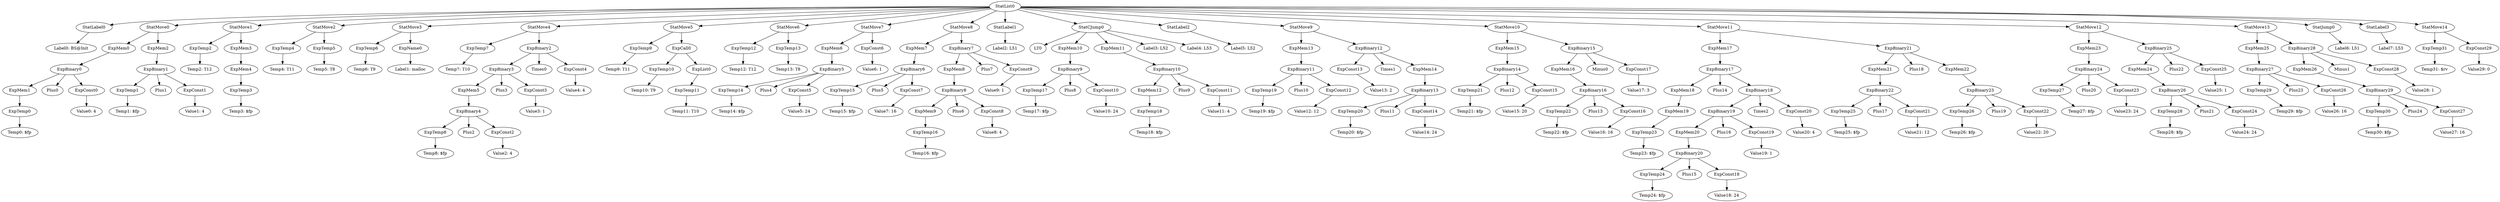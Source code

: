 digraph {
	ordering = out;
	StatMove14 -> ExpTemp31;
	StatMove14 -> ExpConst29;
	StatJump0 -> "Label6: L51";
	ExpConst27 -> "Value27: 16";
	ExpTemp30 -> "Temp30: $fp";
	StatMove13 -> ExpMem25;
	StatMove13 -> ExpBinary28;
	ExpMem26 -> ExpBinary29;
	ExpMem25 -> ExpBinary27;
	ExpConst25 -> "Value25: 1";
	ExpBinary25 -> ExpMem24;
	ExpBinary25 -> Plus22;
	ExpBinary25 -> ExpConst25;
	ExpMem24 -> ExpBinary26;
	ExpBinary26 -> ExpTemp28;
	ExpBinary26 -> Plus21;
	ExpBinary26 -> ExpConst24;
	ExpMem23 -> ExpBinary24;
	ExpTemp29 -> "Temp29: $fp";
	ExpBinary24 -> ExpTemp27;
	ExpBinary24 -> Plus20;
	ExpBinary24 -> ExpConst23;
	ExpTemp27 -> "Temp27: $fp";
	ExpMem22 -> ExpBinary23;
	ExpConst22 -> "Value22: 20";
	ExpTemp26 -> "Temp26: $fp";
	ExpBinary21 -> ExpMem21;
	ExpBinary21 -> Plus18;
	ExpBinary21 -> ExpMem22;
	ExpConst21 -> "Value21: 12";
	ExpTemp25 -> "Temp25: $fp";
	ExpMem17 -> ExpBinary17;
	ExpConst20 -> "Value20: 4";
	ExpBinary18 -> ExpBinary19;
	ExpBinary18 -> Times2;
	ExpBinary18 -> ExpConst20;
	ExpBinary19 -> ExpMem20;
	ExpBinary19 -> Plus16;
	ExpBinary19 -> ExpConst19;
	ExpMem20 -> ExpBinary20;
	ExpBinary20 -> ExpTemp24;
	ExpBinary20 -> Plus15;
	ExpBinary20 -> ExpConst18;
	ExpConst29 -> "Value29: 0";
	ExpTemp24 -> "Temp24: $fp";
	ExpMem18 -> ExpMem19;
	ExpMem6 -> ExpBinary5;
	ExpBinary5 -> ExpTemp14;
	ExpBinary5 -> Plus4;
	ExpBinary5 -> ExpConst5;
	ExpTemp13 -> "Temp13: T8";
	ExpConst13 -> "Value13: 2";
	ExpTemp6 -> "Temp6: T9";
	ExpBinary27 -> ExpTemp29;
	ExpBinary27 -> Plus23;
	ExpBinary27 -> ExpConst26;
	ExpList0 -> ExpTemp11;
	StatCJump0 -> LT0;
	StatCJump0 -> ExpMem10;
	StatCJump0 -> ExpMem11;
	StatCJump0 -> "Label3: L52";
	StatCJump0 -> "Label4: L53";
	ExpConst16 -> "Value16: 16";
	ExpTemp9 -> "Temp9: T11";
	ExpBinary28 -> ExpMem26;
	ExpBinary28 -> Minus1;
	ExpBinary28 -> ExpConst28;
	ExpConst4 -> "Value4: 4";
	ExpBinary2 -> ExpBinary3;
	ExpBinary2 -> Times0;
	ExpBinary2 -> ExpConst4;
	ExpMem5 -> ExpBinary4;
	ExpConst3 -> "Value3: 1";
	ExpMem21 -> ExpBinary22;
	ExpConst5 -> "Value5: 24";
	ExpConst26 -> "Value26: 16";
	ExpConst2 -> "Value2: 4";
	ExpConst0 -> "Value0: 4";
	ExpMem14 -> ExpBinary13;
	ExpConst17 -> "Value17: 3";
	ExpBinary1 -> ExpTemp1;
	ExpBinary1 -> Plus1;
	ExpBinary1 -> ExpConst1;
	ExpConst10 -> "Value10: 24";
	ExpMem0 -> ExpBinary0;
	ExpMem3 -> ExpMem4;
	StatMove0 -> ExpMem0;
	StatMove0 -> ExpMem2;
	StatMove8 -> ExpMem7;
	StatMove8 -> ExpBinary7;
	ExpMem1 -> ExpTemp0;
	ExpConst6 -> "Value6: 1";
	ExpTemp0 -> "Temp0: $fp";
	ExpTemp7 -> "Temp7: T10";
	ExpCall0 -> ExpTemp10;
	ExpCall0 -> ExpList0;
	ExpMem2 -> ExpBinary1;
	ExpConst23 -> "Value23: 24";
	ExpTemp12 -> "Temp12: T12";
	ExpConst1 -> "Value1: 4";
	ExpMem15 -> ExpBinary14;
	ExpTemp8 -> "Temp8: $fp";
	ExpBinary9 -> ExpTemp17;
	ExpBinary9 -> Plus8;
	ExpBinary9 -> ExpConst10;
	ExpBinary7 -> ExpMem8;
	ExpBinary7 -> Plus7;
	ExpBinary7 -> ExpConst9;
	ExpTemp18 -> "Temp18: $fp";
	ExpConst12 -> "Value12: 12";
	StatMove1 -> ExpTemp2;
	StatMove1 -> ExpMem3;
	ExpMem13 -> ExpBinary11;
	ExpTemp2 -> "Temp2: T12";
	ExpBinary22 -> ExpTemp25;
	ExpBinary22 -> Plus17;
	ExpBinary22 -> ExpConst21;
	StatLabel0 -> "Label0: BS@Init";
	ExpTemp19 -> "Temp19: $fp";
	ExpTemp3 -> "Temp3: $fp";
	ExpBinary0 -> ExpMem1;
	ExpBinary0 -> Plus0;
	ExpBinary0 -> ExpConst0;
	ExpBinary11 -> ExpTemp19;
	ExpBinary11 -> Plus10;
	ExpBinary11 -> ExpConst12;
	ExpMem4 -> ExpTemp3;
	ExpTemp4 -> "Temp4: T11";
	StatMove12 -> ExpMem23;
	StatMove12 -> ExpBinary25;
	ExpConst19 -> "Value19: 1";
	ExpTemp14 -> "Temp14: $fp";
	ExpBinary4 -> ExpTemp8;
	ExpBinary4 -> Plus2;
	ExpBinary4 -> ExpConst2;
	ExpTemp1 -> "Temp1: $fp";
	ExpBinary17 -> ExpMem18;
	ExpBinary17 -> Plus14;
	ExpBinary17 -> ExpBinary18;
	ExpTemp5 -> "Temp5: T8";
	ExpTemp11 -> "Temp11: T10";
	ExpConst24 -> "Value24: 24";
	StatMove3 -> ExpTemp6;
	StatMove3 -> ExpName0;
	ExpTemp22 -> "Temp22: $fp";
	StatMove7 -> ExpMem6;
	StatMove7 -> ExpConst6;
	ExpBinary10 -> ExpMem12;
	ExpBinary10 -> Plus9;
	ExpBinary10 -> ExpConst11;
	ExpTemp28 -> "Temp28: $fp";
	ExpTemp15 -> "Temp15: $fp";
	ExpTemp16 -> "Temp16: $fp";
	ExpTemp31 -> "Temp31: $rv";
	ExpConst7 -> "Value7: 16";
	ExpBinary6 -> ExpTemp15;
	ExpBinary6 -> Plus5;
	ExpBinary6 -> ExpConst7;
	ExpMem16 -> ExpBinary16;
	StatLabel3 -> "Label7: L53";
	ExpBinary3 -> ExpMem5;
	ExpBinary3 -> Plus3;
	ExpBinary3 -> ExpConst3;
	ExpMem7 -> ExpBinary6;
	ExpConst15 -> "Value15: 20";
	ExpBinary8 -> ExpMem9;
	ExpBinary8 -> Plus6;
	ExpBinary8 -> ExpConst8;
	ExpMem8 -> ExpBinary8;
	StatLabel1 -> "Label2: L51";
	ExpMem9 -> ExpTemp16;
	ExpTemp23 -> "Temp23: $fp";
	ExpTemp17 -> "Temp17: $fp";
	ExpTemp21 -> "Temp21: $fp";
	ExpTemp10 -> "Temp10: T9";
	ExpMem10 -> ExpBinary9;
	ExpMem12 -> ExpTemp18;
	StatList0 -> StatLabel0;
	StatList0 -> StatMove0;
	StatList0 -> StatMove1;
	StatList0 -> StatMove2;
	StatList0 -> StatMove3;
	StatList0 -> StatMove4;
	StatList0 -> StatMove5;
	StatList0 -> StatMove6;
	StatList0 -> StatMove7;
	StatList0 -> StatMove8;
	StatList0 -> StatLabel1;
	StatList0 -> StatCJump0;
	StatList0 -> StatLabel2;
	StatList0 -> StatMove9;
	StatList0 -> StatMove10;
	StatList0 -> StatMove11;
	StatList0 -> StatMove12;
	StatList0 -> StatMove13;
	StatList0 -> StatJump0;
	StatList0 -> StatLabel3;
	StatList0 -> StatMove14;
	ExpConst11 -> "Value11: 4";
	StatMove11 -> ExpMem17;
	StatMove11 -> ExpBinary21;
	ExpMem11 -> ExpBinary10;
	StatMove9 -> ExpMem13;
	StatMove9 -> ExpBinary12;
	ExpConst9 -> "Value9: 1";
	StatMove5 -> ExpTemp9;
	StatMove5 -> ExpCall0;
	StatMove4 -> ExpTemp7;
	StatMove4 -> ExpBinary2;
	StatLabel2 -> "Label5: L52";
	ExpConst18 -> "Value18: 24";
	ExpBinary12 -> ExpConst13;
	ExpBinary12 -> Times1;
	ExpBinary12 -> ExpMem14;
	ExpConst8 -> "Value8: 4";
	ExpName0 -> "Label1: malloc";
	ExpTemp20 -> "Temp20: $fp";
	ExpBinary23 -> ExpTemp26;
	ExpBinary23 -> Plus19;
	ExpBinary23 -> ExpConst22;
	StatMove2 -> ExpTemp4;
	StatMove2 -> ExpTemp5;
	ExpBinary13 -> ExpTemp20;
	ExpBinary13 -> Plus11;
	ExpBinary13 -> ExpConst14;
	ExpConst14 -> "Value14: 24";
	ExpBinary29 -> ExpTemp30;
	ExpBinary29 -> Plus24;
	ExpBinary29 -> ExpConst27;
	ExpBinary14 -> ExpTemp21;
	ExpBinary14 -> Plus12;
	ExpBinary14 -> ExpConst15;
	StatMove10 -> ExpMem15;
	StatMove10 -> ExpBinary15;
	ExpConst28 -> "Value28: 1";
	ExpBinary16 -> ExpTemp22;
	ExpBinary16 -> Plus13;
	ExpBinary16 -> ExpConst16;
	ExpBinary15 -> ExpMem16;
	ExpBinary15 -> Minus0;
	ExpBinary15 -> ExpConst17;
	StatMove6 -> ExpTemp12;
	StatMove6 -> ExpTemp13;
	ExpMem19 -> ExpTemp23;
}

